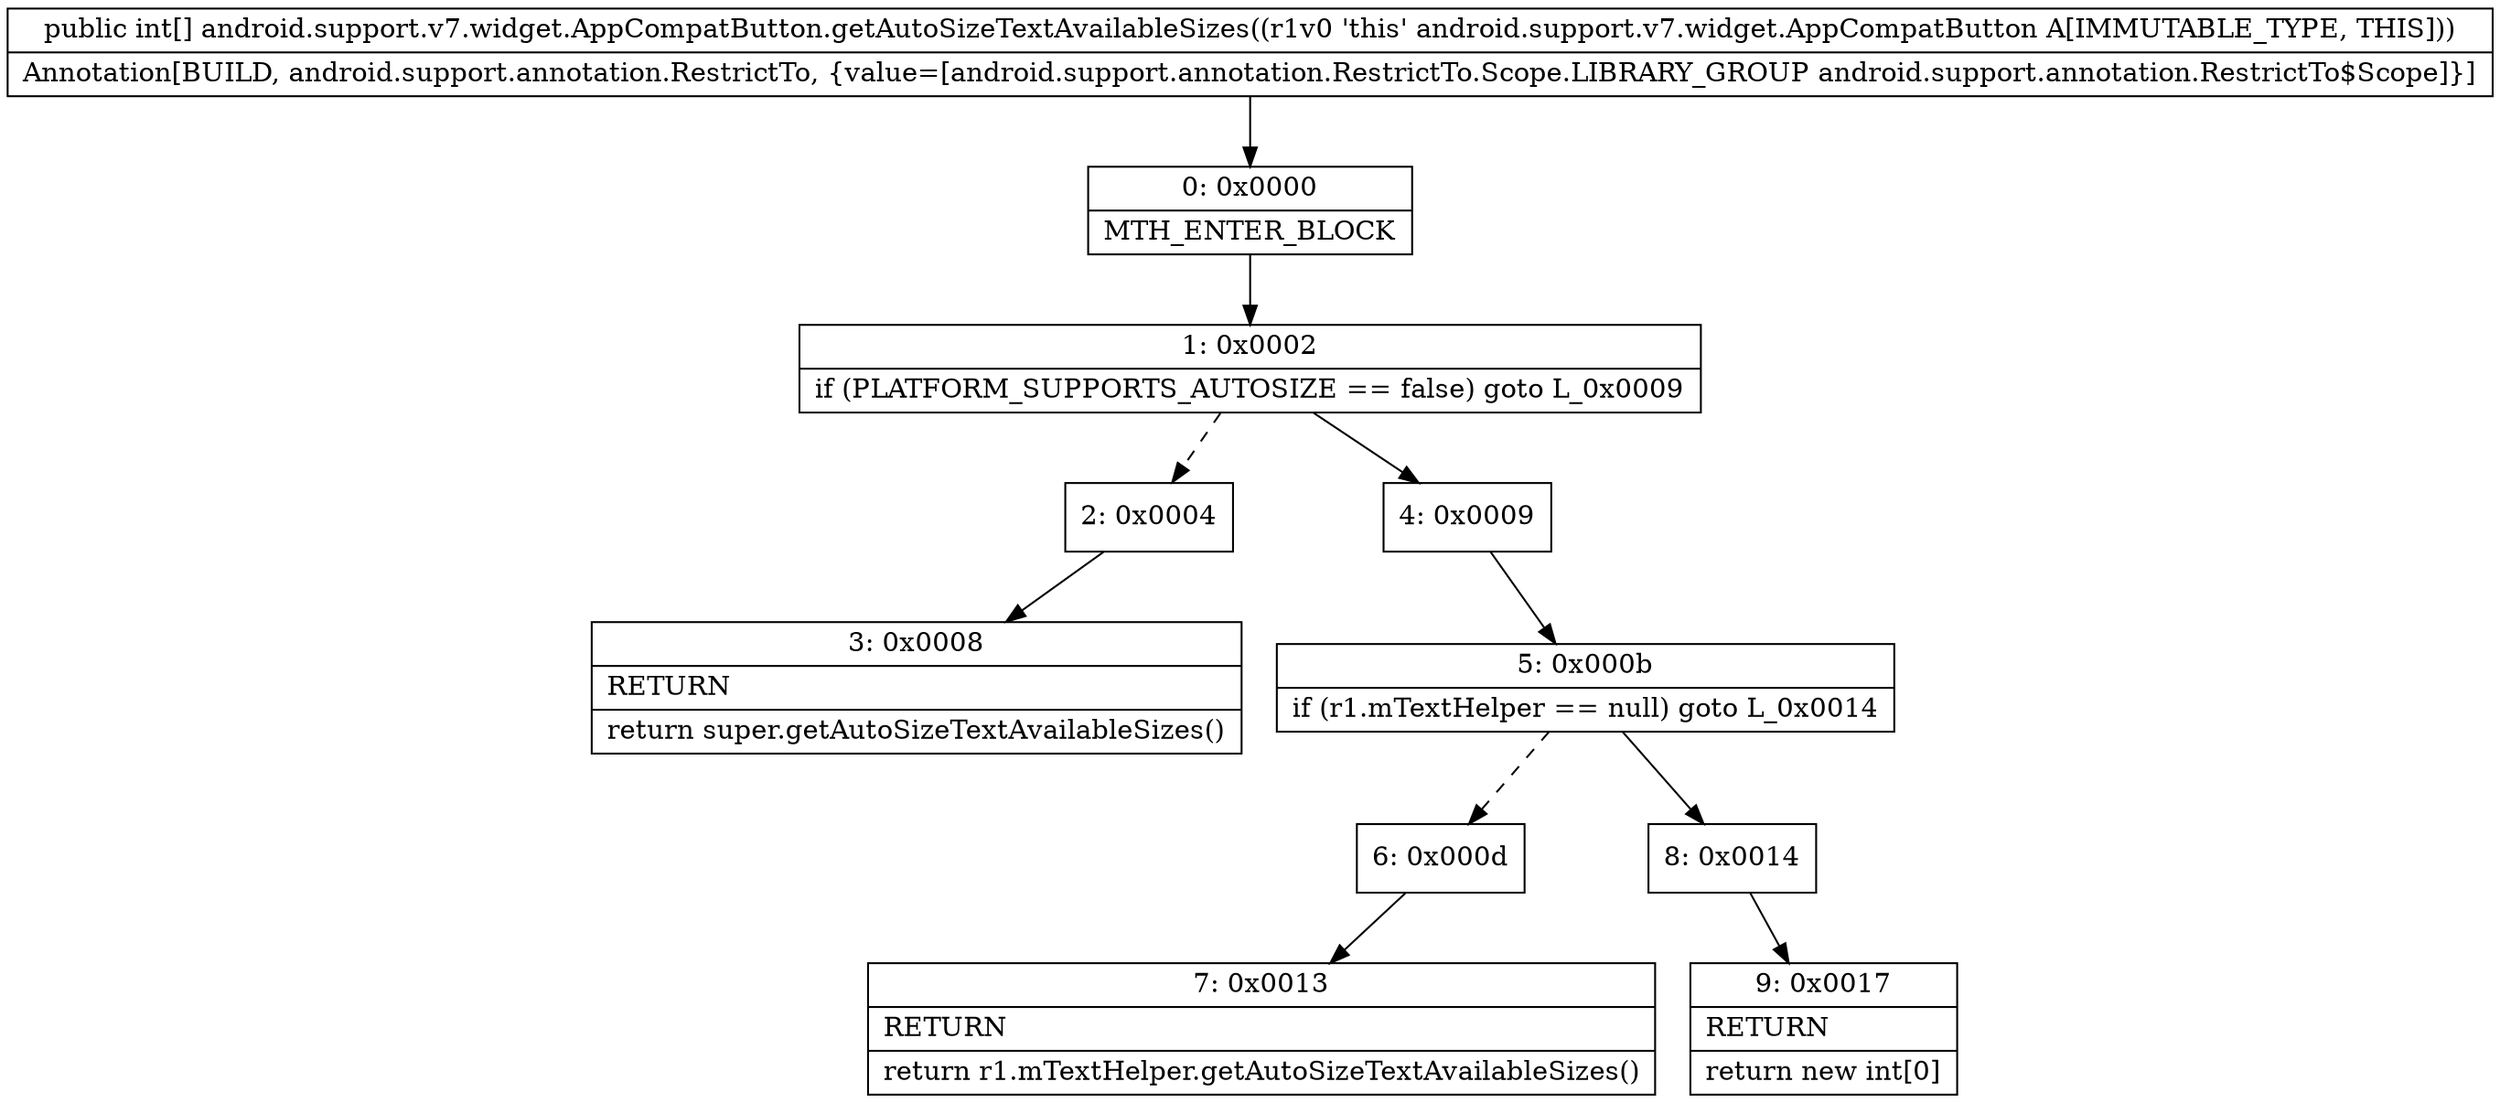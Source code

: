 digraph "CFG forandroid.support.v7.widget.AppCompatButton.getAutoSizeTextAvailableSizes()[I" {
Node_0 [shape=record,label="{0\:\ 0x0000|MTH_ENTER_BLOCK\l}"];
Node_1 [shape=record,label="{1\:\ 0x0002|if (PLATFORM_SUPPORTS_AUTOSIZE == false) goto L_0x0009\l}"];
Node_2 [shape=record,label="{2\:\ 0x0004}"];
Node_3 [shape=record,label="{3\:\ 0x0008|RETURN\l|return super.getAutoSizeTextAvailableSizes()\l}"];
Node_4 [shape=record,label="{4\:\ 0x0009}"];
Node_5 [shape=record,label="{5\:\ 0x000b|if (r1.mTextHelper == null) goto L_0x0014\l}"];
Node_6 [shape=record,label="{6\:\ 0x000d}"];
Node_7 [shape=record,label="{7\:\ 0x0013|RETURN\l|return r1.mTextHelper.getAutoSizeTextAvailableSizes()\l}"];
Node_8 [shape=record,label="{8\:\ 0x0014}"];
Node_9 [shape=record,label="{9\:\ 0x0017|RETURN\l|return new int[0]\l}"];
MethodNode[shape=record,label="{public int[] android.support.v7.widget.AppCompatButton.getAutoSizeTextAvailableSizes((r1v0 'this' android.support.v7.widget.AppCompatButton A[IMMUTABLE_TYPE, THIS]))  | Annotation[BUILD, android.support.annotation.RestrictTo, \{value=[android.support.annotation.RestrictTo.Scope.LIBRARY_GROUP android.support.annotation.RestrictTo$Scope]\}]\l}"];
MethodNode -> Node_0;
Node_0 -> Node_1;
Node_1 -> Node_2[style=dashed];
Node_1 -> Node_4;
Node_2 -> Node_3;
Node_4 -> Node_5;
Node_5 -> Node_6[style=dashed];
Node_5 -> Node_8;
Node_6 -> Node_7;
Node_8 -> Node_9;
}

